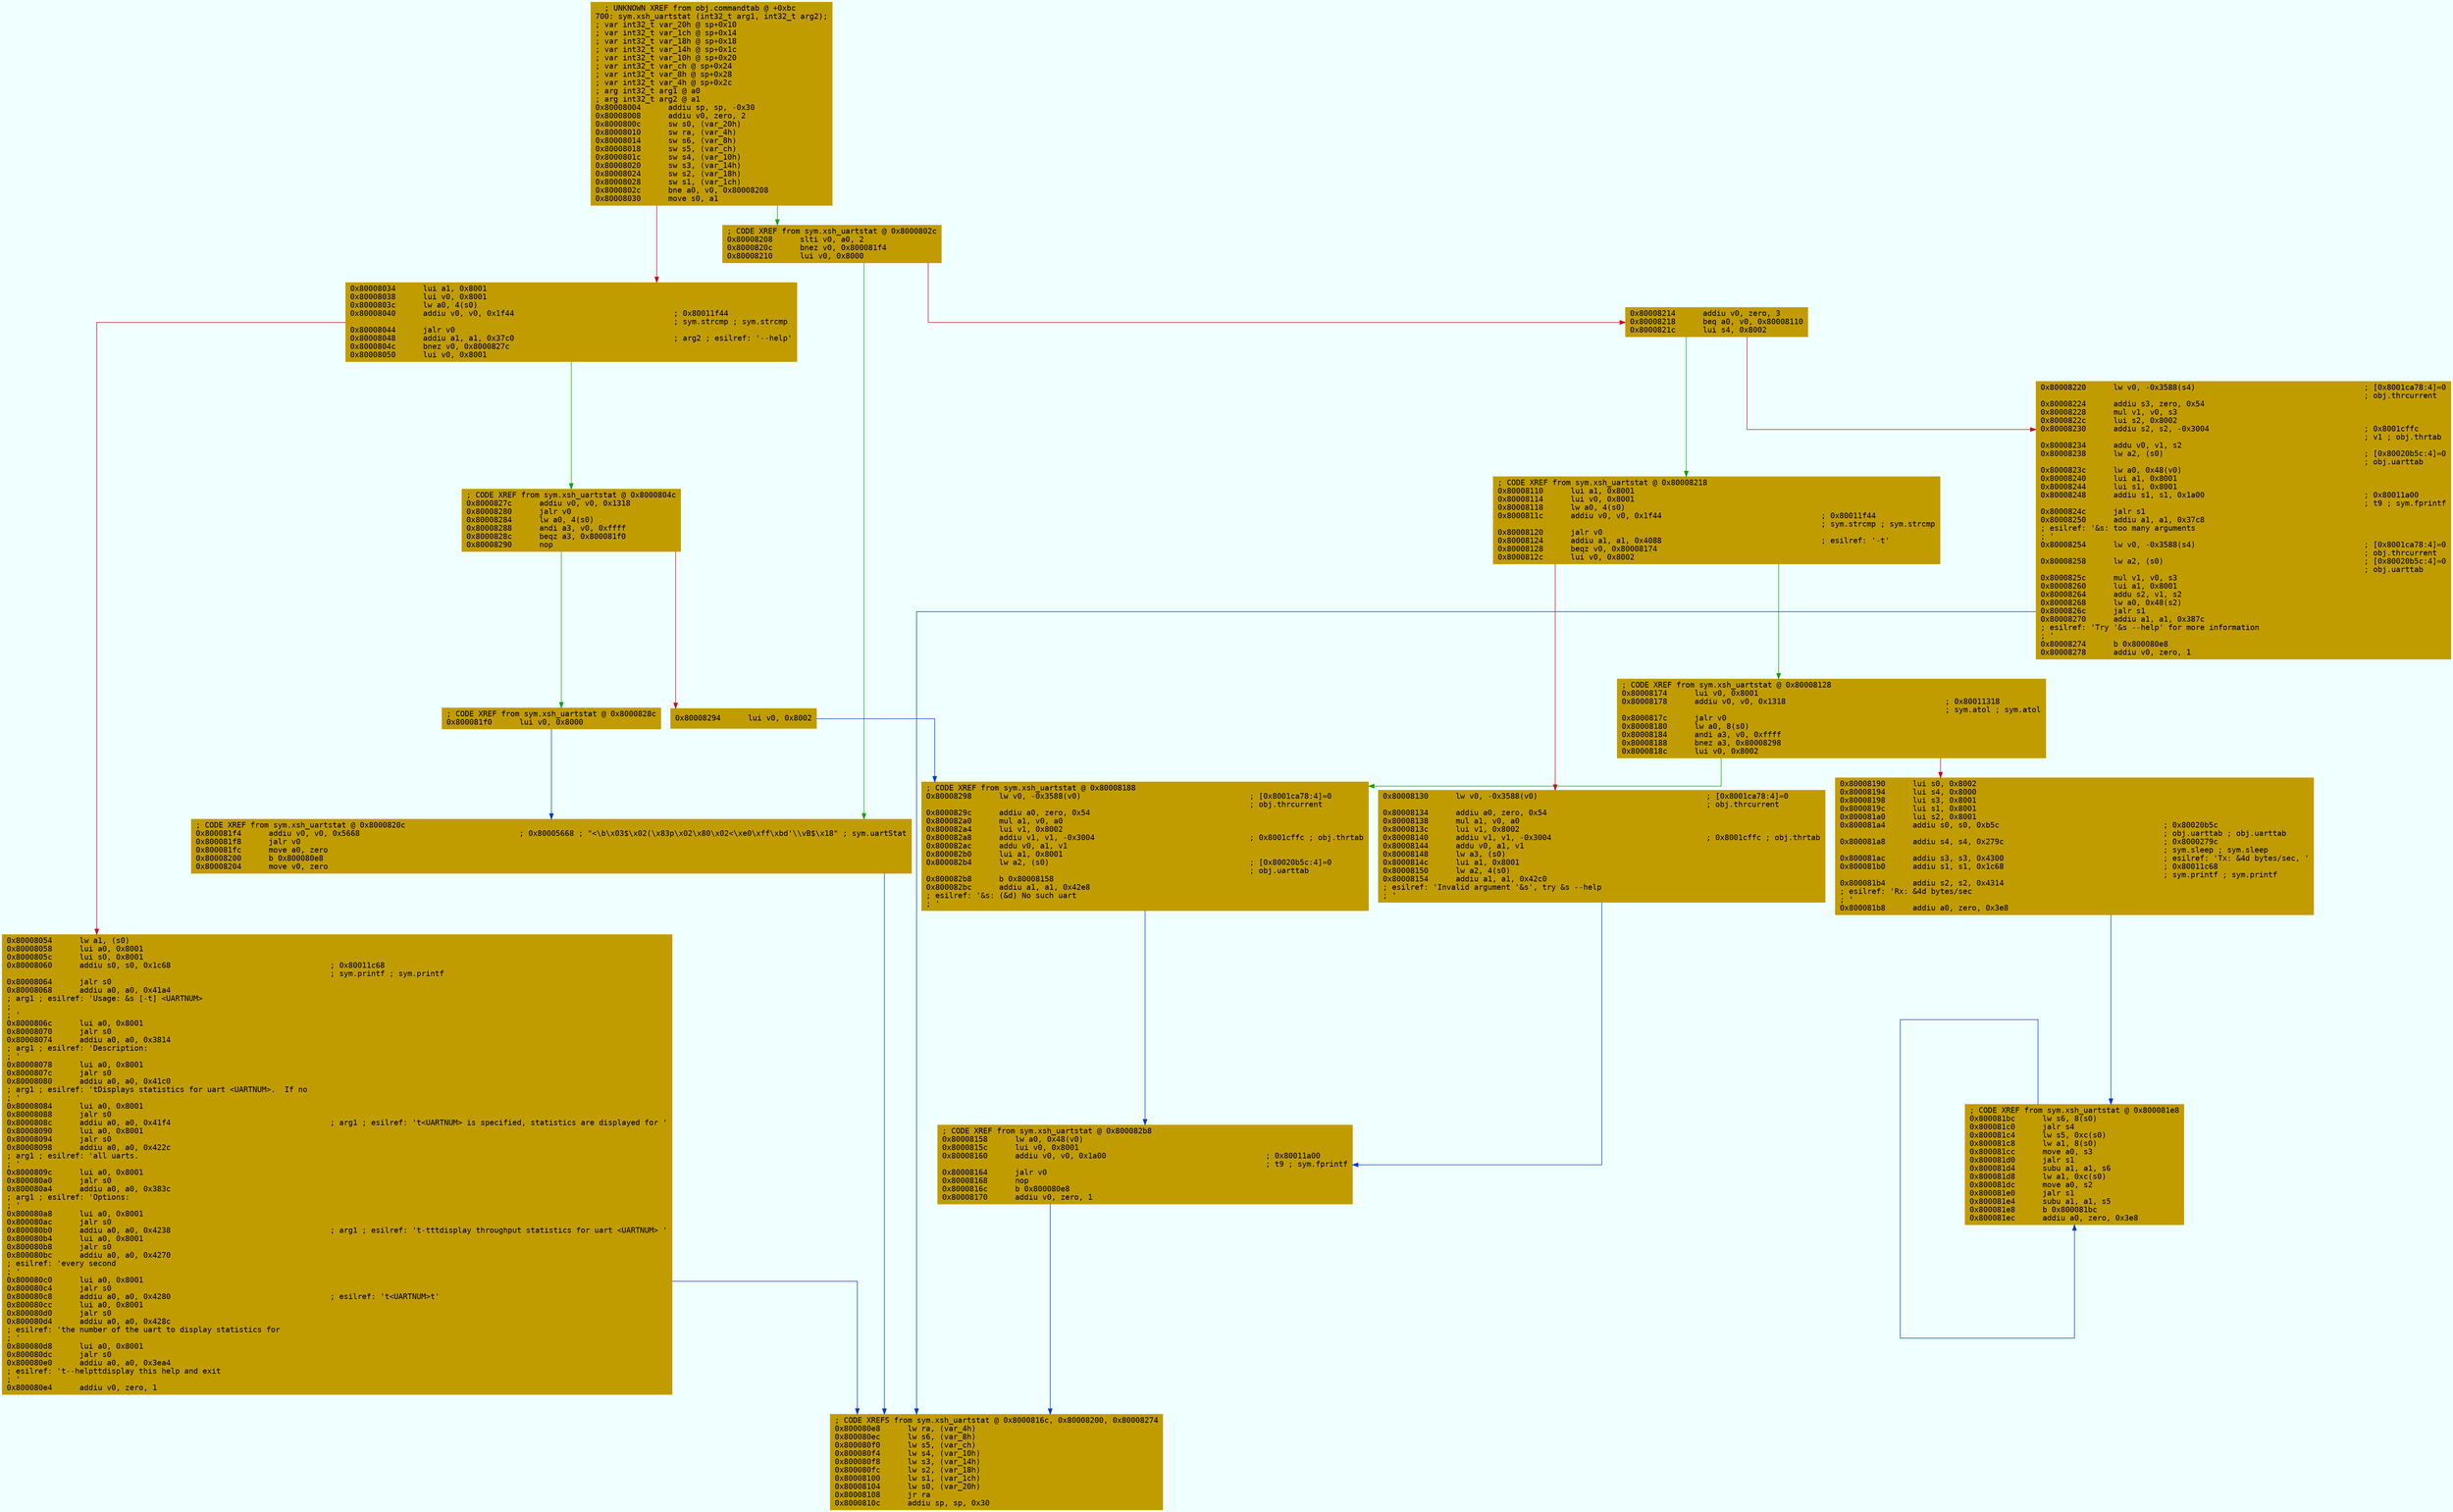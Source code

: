 digraph code {
	graph [bgcolor=azure fontsize=8 fontname="Courier" splines="ortho"];
	node [fillcolor=gray style=filled shape=box];
	edge [arrowhead="normal"];
	"0x80008004" [URL="sym.xsh_uartstat/0x80008004", fillcolor="#c19c00",color="#c19c00", fontname="Courier",label="  ; UNKNOWN XREF from obj.commandtab @ +0xbc\l700: sym.xsh_uartstat (int32_t arg1, int32_t arg2);\l; var int32_t var_20h @ sp+0x10\l; var int32_t var_1ch @ sp+0x14\l; var int32_t var_18h @ sp+0x18\l; var int32_t var_14h @ sp+0x1c\l; var int32_t var_10h @ sp+0x20\l; var int32_t var_ch @ sp+0x24\l; var int32_t var_8h @ sp+0x28\l; var int32_t var_4h @ sp+0x2c\l; arg int32_t arg1 @ a0\l; arg int32_t arg2 @ a1\l0x80008004      addiu sp, sp, -0x30\l0x80008008      addiu v0, zero, 2\l0x8000800c      sw s0, (var_20h)\l0x80008010      sw ra, (var_4h)\l0x80008014      sw s6, (var_8h)\l0x80008018      sw s5, (var_ch)\l0x8000801c      sw s4, (var_10h)\l0x80008020      sw s3, (var_14h)\l0x80008024      sw s2, (var_18h)\l0x80008028      sw s1, (var_1ch)\l0x8000802c      bne a0, v0, 0x80008208\l0x80008030      move s0, a1\l"]
	"0x80008034" [URL="sym.xsh_uartstat/0x80008034", fillcolor="#c19c00",color="#c19c00", fontname="Courier",label="0x80008034      lui a1, 0x8001\l0x80008038      lui v0, 0x8001\l0x8000803c      lw a0, 4(s0)\l0x80008040      addiu v0, v0, 0x1f44                                   ; 0x80011f44\l                                                                       ; sym.strcmp ; sym.strcmp\l0x80008044      jalr v0\l0x80008048      addiu a1, a1, 0x37c0                                   ; arg2 ; esilref: '--help'\l0x8000804c      bnez v0, 0x8000827c\l0x80008050      lui v0, 0x8001\l"]
	"0x80008054" [URL="sym.xsh_uartstat/0x80008054", fillcolor="#c19c00",color="#c19c00", fontname="Courier",label="0x80008054      lw a1, (s0)\l0x80008058      lui a0, 0x8001\l0x8000805c      lui s0, 0x8001\l0x80008060      addiu s0, s0, 0x1c68                                   ; 0x80011c68\l                                                                       ; sym.printf ; sym.printf\l0x80008064      jalr s0\l0x80008068      addiu a0, a0, 0x41a4                                   \l; arg1 ; esilref: 'Usage: &s [-t] <UARTNUM>\l; \l; '\l0x8000806c      lui a0, 0x8001\l0x80008070      jalr s0\l0x80008074      addiu a0, a0, 0x3814                                   \l; arg1 ; esilref: 'Description:\l; '\l0x80008078      lui a0, 0x8001\l0x8000807c      jalr s0\l0x80008080      addiu a0, a0, 0x41c0                                   \l; arg1 ; esilref: '\tDisplays statistics for uart <UARTNUM>.  If no \l; '\l0x80008084      lui a0, 0x8001\l0x80008088      jalr s0\l0x8000808c      addiu a0, a0, 0x41f4                                   ; arg1 ; esilref: '\t<UARTNUM> is specified, statistics are displayed for '\l0x80008090      lui a0, 0x8001\l0x80008094      jalr s0\l0x80008098      addiu a0, a0, 0x422c                                   \l; arg1 ; esilref: 'all uarts.\l; '\l0x8000809c      lui a0, 0x8001\l0x800080a0      jalr s0\l0x800080a4      addiu a0, a0, 0x383c                                   \l; arg1 ; esilref: 'Options:\l; '\l0x800080a8      lui a0, 0x8001\l0x800080ac      jalr s0\l0x800080b0      addiu a0, a0, 0x4238                                   ; arg1 ; esilref: '\t-t\t\tdisplay throughput statistics for uart <UARTNUM> '\l0x800080b4      lui a0, 0x8001\l0x800080b8      jalr s0\l0x800080bc      addiu a0, a0, 0x4270                                   \l; esilref: 'every second\l; '\l0x800080c0      lui a0, 0x8001\l0x800080c4      jalr s0\l0x800080c8      addiu a0, a0, 0x4280                                   ; esilref: '\t<UARTNUM>\t'\l0x800080cc      lui a0, 0x8001\l0x800080d0      jalr s0\l0x800080d4      addiu a0, a0, 0x428c                                   \l; esilref: 'the number of the uart to display statistics for\l; '\l0x800080d8      lui a0, 0x8001\l0x800080dc      jalr s0\l0x800080e0      addiu a0, a0, 0x3ea4                                   \l; esilref: '\t--help\t\tdisplay this help and exit\l; '\l0x800080e4      addiu v0, zero, 1\l"]
	"0x800080e8" [URL="sym.xsh_uartstat/0x800080e8", fillcolor="#c19c00",color="#c19c00", fontname="Courier",label="; CODE XREFS from sym.xsh_uartstat @ 0x8000816c, 0x80008200, 0x80008274\l0x800080e8      lw ra, (var_4h)\l0x800080ec      lw s6, (var_8h)\l0x800080f0      lw s5, (var_ch)\l0x800080f4      lw s4, (var_10h)\l0x800080f8      lw s3, (var_14h)\l0x800080fc      lw s2, (var_18h)\l0x80008100      lw s1, (var_1ch)\l0x80008104      lw s0, (var_20h)\l0x80008108      jr ra\l0x8000810c      addiu sp, sp, 0x30\l"]
	"0x80008110" [URL="sym.xsh_uartstat/0x80008110", fillcolor="#c19c00",color="#c19c00", fontname="Courier",label="; CODE XREF from sym.xsh_uartstat @ 0x80008218\l0x80008110      lui a1, 0x8001\l0x80008114      lui v0, 0x8001\l0x80008118      lw a0, 4(s0)\l0x8000811c      addiu v0, v0, 0x1f44                                   ; 0x80011f44\l                                                                       ; sym.strcmp ; sym.strcmp\l0x80008120      jalr v0\l0x80008124      addiu a1, a1, 0x4088                                   ; esilref: '-t'\l0x80008128      beqz v0, 0x80008174\l0x8000812c      lui v0, 0x8002\l"]
	"0x80008130" [URL="sym.xsh_uartstat/0x80008130", fillcolor="#c19c00",color="#c19c00", fontname="Courier",label="0x80008130      lw v0, -0x3588(v0)                                     ; [0x8001ca78:4]=0\l                                                                       ; obj.thrcurrent\l0x80008134      addiu a0, zero, 0x54\l0x80008138      mul a1, v0, a0\l0x8000813c      lui v1, 0x8002\l0x80008140      addiu v1, v1, -0x3004                                  ; 0x8001cffc ; obj.thrtab\l0x80008144      addu v0, a1, v1\l0x80008148      lw a3, (s0)\l0x8000814c      lui a1, 0x8001\l0x80008150      lw a2, 4(s0)\l0x80008154      addiu a1, a1, 0x42c0                                   \l; esilref: 'Invalid argument '&s', try &s --help\l; '\l"]
	"0x80008158" [URL="sym.xsh_uartstat/0x80008158", fillcolor="#c19c00",color="#c19c00", fontname="Courier",label="; CODE XREF from sym.xsh_uartstat @ 0x800082b8\l0x80008158      lw a0, 0x48(v0)\l0x8000815c      lui v0, 0x8001\l0x80008160      addiu v0, v0, 0x1a00                                   ; 0x80011a00\l                                                                       ; t9 ; sym.fprintf\l0x80008164      jalr v0\l0x80008168      nop\l0x8000816c      b 0x800080e8\l0x80008170      addiu v0, zero, 1\l"]
	"0x80008174" [URL="sym.xsh_uartstat/0x80008174", fillcolor="#c19c00",color="#c19c00", fontname="Courier",label="; CODE XREF from sym.xsh_uartstat @ 0x80008128\l0x80008174      lui v0, 0x8001\l0x80008178      addiu v0, v0, 0x1318                                   ; 0x80011318\l                                                                       ; sym.atol ; sym.atol\l0x8000817c      jalr v0\l0x80008180      lw a0, 8(s0)\l0x80008184      andi a3, v0, 0xffff\l0x80008188      bnez a3, 0x80008298\l0x8000818c      lui v0, 0x8002\l"]
	"0x80008190" [URL="sym.xsh_uartstat/0x80008190", fillcolor="#c19c00",color="#c19c00", fontname="Courier",label="0x80008190      lui s0, 0x8002\l0x80008194      lui s4, 0x8000\l0x80008198      lui s3, 0x8001\l0x8000819c      lui s1, 0x8001\l0x800081a0      lui s2, 0x8001\l0x800081a4      addiu s0, s0, 0xb5c                                    ; 0x80020b5c\l                                                                       ; obj.uarttab ; obj.uarttab\l0x800081a8      addiu s4, s4, 0x279c                                   ; 0x8000279c\l                                                                       ; sym.sleep ; sym.sleep\l0x800081ac      addiu s3, s3, 0x4300                                   ; esilref: 'Tx: &4d bytes/sec, '\l0x800081b0      addiu s1, s1, 0x1c68                                   ; 0x80011c68\l                                                                       ; sym.printf ; sym.printf\l0x800081b4      addiu s2, s2, 0x4314                                   \l; esilref: 'Rx: &4d bytes/sec\l; '\l0x800081b8      addiu a0, zero, 0x3e8\l"]
	"0x800081bc" [URL="sym.xsh_uartstat/0x800081bc", fillcolor="#c19c00",color="#c19c00", fontname="Courier",label="; CODE XREF from sym.xsh_uartstat @ 0x800081e8\l0x800081bc      lw s6, 8(s0)\l0x800081c0      jalr s4\l0x800081c4      lw s5, 0xc(s0)\l0x800081c8      lw a1, 8(s0)\l0x800081cc      move a0, s3\l0x800081d0      jalr s1\l0x800081d4      subu a1, a1, s6\l0x800081d8      lw a1, 0xc(s0)\l0x800081dc      move a0, s2\l0x800081e0      jalr s1\l0x800081e4      subu a1, a1, s5\l0x800081e8      b 0x800081bc\l0x800081ec      addiu a0, zero, 0x3e8\l"]
	"0x800081f0" [URL="sym.xsh_uartstat/0x800081f0", fillcolor="#c19c00",color="#c19c00", fontname="Courier",label="; CODE XREF from sym.xsh_uartstat @ 0x8000828c\l0x800081f0      lui v0, 0x8000\l"]
	"0x800081f4" [URL="sym.xsh_uartstat/0x800081f4", fillcolor="#c19c00",color="#c19c00", fontname="Courier",label="; CODE XREF from sym.xsh_uartstat @ 0x8000820c\l0x800081f4      addiu v0, v0, 0x5668                                   ; 0x80005668 ; \"<\\b\\x03$\\x02(\\x83p\\x02\\x80\\x02<\\xe0\\xff\\xbd'\\\\vB$\\x18\" ; sym.uartStat\l0x800081f8      jalr v0\l0x800081fc      move a0, zero\l0x80008200      b 0x800080e8\l0x80008204      move v0, zero\l"]
	"0x80008208" [URL="sym.xsh_uartstat/0x80008208", fillcolor="#c19c00",color="#c19c00", fontname="Courier",label="; CODE XREF from sym.xsh_uartstat @ 0x8000802c\l0x80008208      slti v0, a0, 2\l0x8000820c      bnez v0, 0x800081f4\l0x80008210      lui v0, 0x8000\l"]
	"0x80008214" [URL="sym.xsh_uartstat/0x80008214", fillcolor="#c19c00",color="#c19c00", fontname="Courier",label="0x80008214      addiu v0, zero, 3\l0x80008218      beq a0, v0, 0x80008110\l0x8000821c      lui s4, 0x8002\l"]
	"0x80008220" [URL="sym.xsh_uartstat/0x80008220", fillcolor="#c19c00",color="#c19c00", fontname="Courier",label="0x80008220      lw v0, -0x3588(s4)                                     ; [0x8001ca78:4]=0\l                                                                       ; obj.thrcurrent\l0x80008224      addiu s3, zero, 0x54\l0x80008228      mul v1, v0, s3\l0x8000822c      lui s2, 0x8002\l0x80008230      addiu s2, s2, -0x3004                                  ; 0x8001cffc\l                                                                       ; v1 ; obj.thrtab\l0x80008234      addu v0, v1, s2\l0x80008238      lw a2, (s0)                                            ; [0x80020b5c:4]=0\l                                                                       ; obj.uarttab\l0x8000823c      lw a0, 0x48(v0)\l0x80008240      lui a1, 0x8001\l0x80008244      lui s1, 0x8001\l0x80008248      addiu s1, s1, 0x1a00                                   ; 0x80011a00\l                                                                       ; t9 ; sym.fprintf\l0x8000824c      jalr s1\l0x80008250      addiu a1, a1, 0x37c8                                   \l; esilref: '&s: too many arguments\l; '\l0x80008254      lw v0, -0x3588(s4)                                     ; [0x8001ca78:4]=0\l                                                                       ; obj.thrcurrent\l0x80008258      lw a2, (s0)                                            ; [0x80020b5c:4]=0\l                                                                       ; obj.uarttab\l0x8000825c      mul v1, v0, s3\l0x80008260      lui a1, 0x8001\l0x80008264      addu s2, v1, s2\l0x80008268      lw a0, 0x48(s2)\l0x8000826c      jalr s1\l0x80008270      addiu a1, a1, 0x387c                                   \l; esilref: 'Try '&s --help' for more information\l; '\l0x80008274      b 0x800080e8\l0x80008278      addiu v0, zero, 1\l"]
	"0x8000827c" [URL="sym.xsh_uartstat/0x8000827c", fillcolor="#c19c00",color="#c19c00", fontname="Courier",label="; CODE XREF from sym.xsh_uartstat @ 0x8000804c\l0x8000827c      addiu v0, v0, 0x1318\l0x80008280      jalr v0\l0x80008284      lw a0, 4(s0)\l0x80008288      andi a3, v0, 0xffff\l0x8000828c      beqz a3, 0x800081f0\l0x80008290      nop\l"]
	"0x80008294" [URL="sym.xsh_uartstat/0x80008294", fillcolor="#c19c00",color="#c19c00", fontname="Courier",label="0x80008294      lui v0, 0x8002\l"]
	"0x80008298" [URL="sym.xsh_uartstat/0x80008298", fillcolor="#c19c00",color="#c19c00", fontname="Courier",label="; CODE XREF from sym.xsh_uartstat @ 0x80008188\l0x80008298      lw v0, -0x3588(v0)                                     ; [0x8001ca78:4]=0\l                                                                       ; obj.thrcurrent\l0x8000829c      addiu a0, zero, 0x54\l0x800082a0      mul a1, v0, a0\l0x800082a4      lui v1, 0x8002\l0x800082a8      addiu v1, v1, -0x3004                                  ; 0x8001cffc ; obj.thrtab\l0x800082ac      addu v0, a1, v1\l0x800082b0      lui a1, 0x8001\l0x800082b4      lw a2, (s0)                                            ; [0x80020b5c:4]=0\l                                                                       ; obj.uarttab\l0x800082b8      b 0x80008158\l0x800082bc      addiu a1, a1, 0x42e8                                   \l; esilref: '&s: (&d) No such uart\l; '\l"]
        "0x80008004" -> "0x80008208" [color="#13a10e"];
        "0x80008004" -> "0x80008034" [color="#c50f1f"];
        "0x80008034" -> "0x8000827c" [color="#13a10e"];
        "0x80008034" -> "0x80008054" [color="#c50f1f"];
        "0x80008054" -> "0x800080e8" [color="#0037da"];
        "0x80008110" -> "0x80008174" [color="#13a10e"];
        "0x80008110" -> "0x80008130" [color="#c50f1f"];
        "0x80008130" -> "0x80008158" [color="#0037da"];
        "0x80008158" -> "0x800080e8" [color="#0037da"];
        "0x80008174" -> "0x80008298" [color="#13a10e"];
        "0x80008174" -> "0x80008190" [color="#c50f1f"];
        "0x80008190" -> "0x800081bc" [color="#0037da"];
        "0x800081bc" -> "0x800081bc" [color="#0037da"];
        "0x800081f0" -> "0x800081f4" [color="#0037da"];
        "0x800081f4" -> "0x800080e8" [color="#0037da"];
        "0x80008208" -> "0x800081f4" [color="#13a10e"];
        "0x80008208" -> "0x80008214" [color="#c50f1f"];
        "0x80008214" -> "0x80008110" [color="#13a10e"];
        "0x80008214" -> "0x80008220" [color="#c50f1f"];
        "0x80008220" -> "0x800080e8" [color="#0037da"];
        "0x8000827c" -> "0x800081f0" [color="#13a10e"];
        "0x8000827c" -> "0x80008294" [color="#c50f1f"];
        "0x80008294" -> "0x80008298" [color="#0037da"];
        "0x80008298" -> "0x80008158" [color="#0037da"];
}
